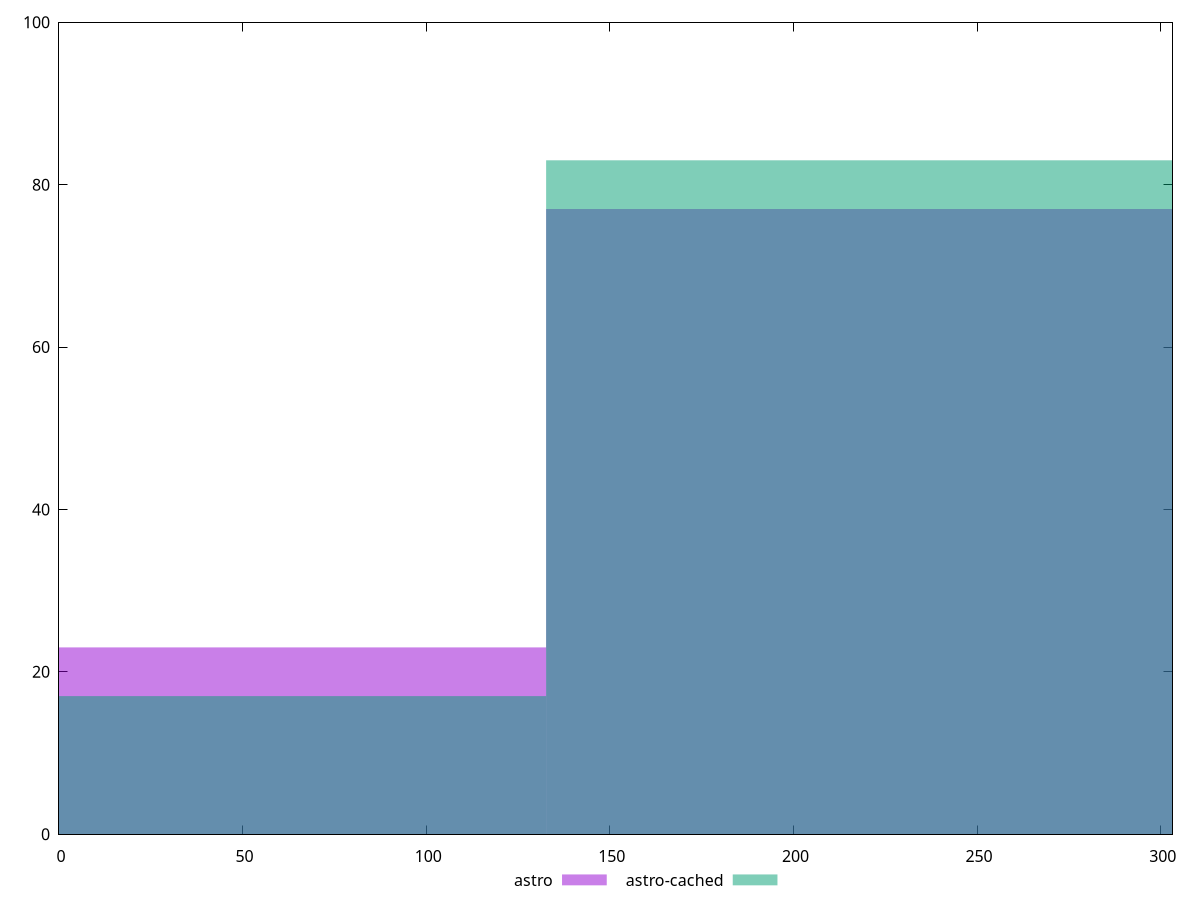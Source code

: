 reset

$astro <<EOF
265.3050546125493 77
0 23
EOF

$astroCached <<EOF
265.3050546125493 83
0 17
EOF

set key outside below
set boxwidth 265.3050546125493
set xrange [0:303.224]
set yrange [0:100]
set trange [0:100]
set style fill transparent solid 0.5 noborder
set terminal svg size 640, 500 enhanced background rgb 'white'
set output "reports/report_00033_2021-03-01T14-23-16.841Z/uses-rel-preconnect/comparison/histogram/0_vs_1.svg"

plot $astro title "astro" with boxes, \
     $astroCached title "astro-cached" with boxes

reset

